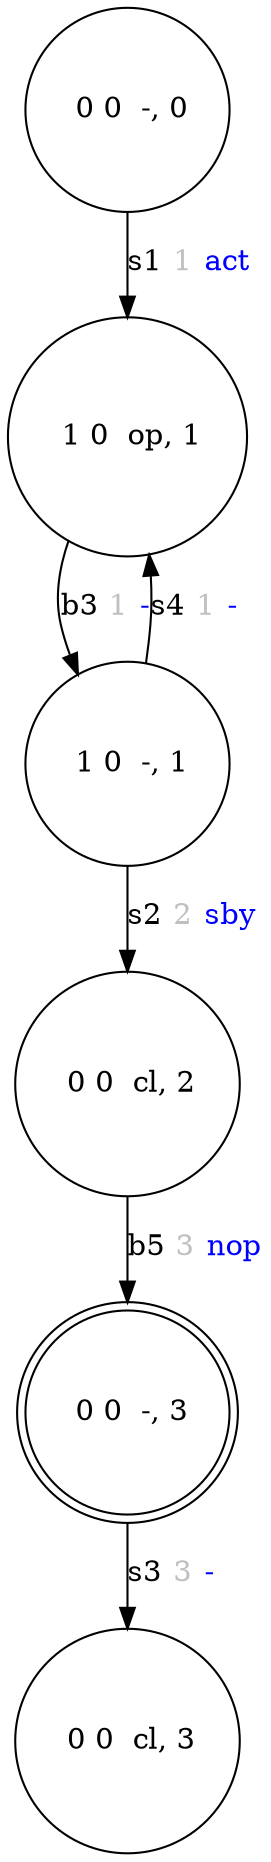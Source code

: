 digraph Rete2_OS_state {
	" 0 0  -, 0" [shape=circle]
	" 1 0  op, 1" [shape=circle]
	" 1 0  -, 1" [shape=circle]
	" 0 0  cl, 2" [shape=circle]
	" 0 0  -, 3" [shape=doublecircle]
	" 0 0  cl, 3" [shape=circle]
	" 0 0  -, 0" -> " 1 0  op, 1" [label=<s1 <FONT COLOR="grey">1</FONT> <FONT COLOR="blue">act</FONT>>]
	" 1 0  op, 1" -> " 1 0  -, 1" [label=<b3 <FONT COLOR="grey">1</FONT> <FONT COLOR="blue">-</FONT>>]
	" 1 0  -, 1" -> " 0 0  cl, 2" [label=<s2 <FONT COLOR="grey">2</FONT> <FONT COLOR="blue">sby</FONT>>]
	" 0 0  cl, 2" -> " 0 0  -, 3" [label=<b5 <FONT COLOR="grey">3</FONT> <FONT COLOR="blue">nop</FONT>>]
	" 0 0  -, 3" -> " 0 0  cl, 3" [label=<s3 <FONT COLOR="grey">3</FONT> <FONT COLOR="blue">-</FONT>>]
	" 1 0  -, 1" -> " 1 0  op, 1" [label=<s4 <FONT COLOR="grey">1</FONT> <FONT COLOR="blue">-</FONT>>]
}

